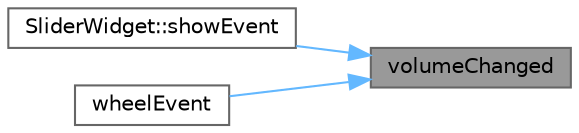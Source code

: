 digraph "volumeChanged"
{
 // LATEX_PDF_SIZE
  bgcolor="transparent";
  edge [fontname=Helvetica,fontsize=10,labelfontname=Helvetica,labelfontsize=10];
  node [fontname=Helvetica,fontsize=10,shape=box,height=0.2,width=0.4];
  rankdir="RL";
  Node1 [id="Node000001",label="volumeChanged",height=0.2,width=0.4,color="gray40", fillcolor="grey60", style="filled", fontcolor="black",tooltip="音量变化信号"];
  Node1 -> Node2 [id="edge1_Node000001_Node000002",dir="back",color="steelblue1",style="solid",tooltip=" "];
  Node2 [id="Node000002",label="SliderWidget::showEvent",height=0.2,width=0.4,color="grey40", fillcolor="white", style="filled",URL="$class_slider_widget.html#a26eb1890b4d4dfb7bf76fb7c44cbdebf",tooltip="控件显示事件，初始化信号连接"];
  Node1 -> Node3 [id="edge2_Node000001_Node000003",dir="back",color="steelblue1",style="solid",tooltip=" "];
  Node3 [id="Node000003",label="wheelEvent",height=0.2,width=0.4,color="grey40", fillcolor="white", style="filled",URL="$class_my_widget.html#ab587e4e2fb0fcdf9ef13c64ee030ee7f",tooltip="滚轮事件，传递滚轮信号"];
}
